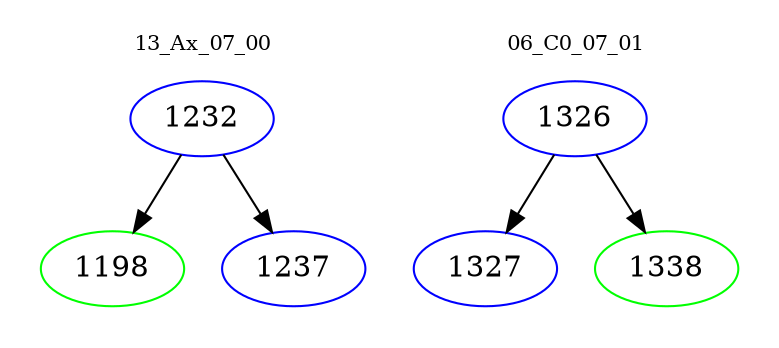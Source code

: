 digraph{
subgraph cluster_0 {
color = white
label = "13_Ax_07_00";
fontsize=10;
T0_1232 [label="1232", color="blue"]
T0_1232 -> T0_1198 [color="black"]
T0_1198 [label="1198", color="green"]
T0_1232 -> T0_1237 [color="black"]
T0_1237 [label="1237", color="blue"]
}
subgraph cluster_1 {
color = white
label = "06_C0_07_01";
fontsize=10;
T1_1326 [label="1326", color="blue"]
T1_1326 -> T1_1327 [color="black"]
T1_1327 [label="1327", color="blue"]
T1_1326 -> T1_1338 [color="black"]
T1_1338 [label="1338", color="green"]
}
}
